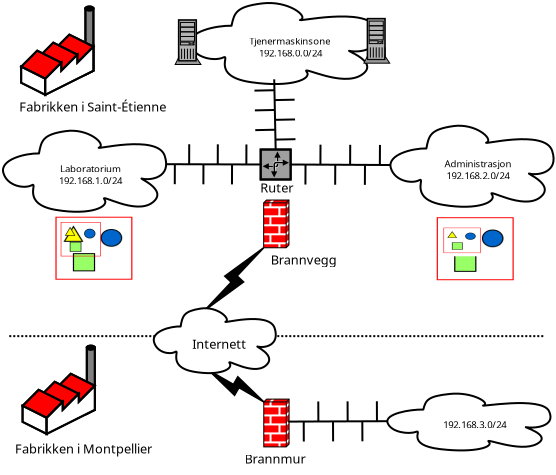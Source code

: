 <?xml version="1.0" encoding="UTF-8"?>
<dia:diagram xmlns:dia="http://www.lysator.liu.se/~alla/dia/">
  <dia:layer name="Arrière-plan" visible="true" active="true">
    <dia:object type="Standard - Line" version="0" id="O0">
      <dia:attribute name="obj_pos">
        <dia:point val="-7.358,8.844"/>
      </dia:attribute>
      <dia:attribute name="obj_bb">
        <dia:rectangle val="-7.408,8.794;19.444,8.894"/>
      </dia:attribute>
      <dia:attribute name="conn_endpoints">
        <dia:point val="-7.358,8.844"/>
        <dia:point val="19.394,8.844"/>
      </dia:attribute>
      <dia:attribute name="numcp">
        <dia:int val="1"/>
      </dia:attribute>
      <dia:attribute name="line_style">
        <dia:enum val="4"/>
      </dia:attribute>
    </dia:object>
    <dia:object type="Factory" version="1" id="O1">
      <dia:attribute name="obj_pos">
        <dia:point val="-6.764,-7.638"/>
      </dia:attribute>
      <dia:attribute name="obj_bb">
        <dia:rectangle val="-6.849,-7.688;-3.065,-3.139"/>
      </dia:attribute>
      <dia:attribute name="meta">
        <dia:composite type="dict"/>
      </dia:attribute>
      <dia:attribute name="elem_corner">
        <dia:point val="-6.764,-7.638"/>
      </dia:attribute>
      <dia:attribute name="elem_width">
        <dia:real val="3.614"/>
      </dia:attribute>
      <dia:attribute name="elem_height">
        <dia:real val="4.417"/>
      </dia:attribute>
      <dia:attribute name="line_width">
        <dia:real val="0.1"/>
      </dia:attribute>
      <dia:attribute name="line_colour">
        <dia:color val="#000000"/>
      </dia:attribute>
      <dia:attribute name="fill_colour">
        <dia:color val="#ffffff"/>
      </dia:attribute>
      <dia:attribute name="show_background">
        <dia:boolean val="true"/>
      </dia:attribute>
      <dia:attribute name="line_style">
        <dia:enum val="0"/>
        <dia:real val="1"/>
      </dia:attribute>
      <dia:attribute name="flip_horizontal">
        <dia:boolean val="false"/>
      </dia:attribute>
      <dia:attribute name="flip_vertical">
        <dia:boolean val="false"/>
      </dia:attribute>
      <dia:attribute name="subscale">
        <dia:real val="1"/>
      </dia:attribute>
    </dia:object>
    <dia:object type="Network - WAN Link" version="1" id="O2">
      <dia:attribute name="obj_pos">
        <dia:point val="5.361,4.426"/>
      </dia:attribute>
      <dia:attribute name="obj_bb">
        <dia:rectangle val="2.411,4.426;5.361,7.556"/>
      </dia:attribute>
      <dia:attribute name="conn_endpoints">
        <dia:point val="5.361,4.426"/>
        <dia:point val="2.411,7.556"/>
      </dia:attribute>
      <dia:attribute name="width">
        <dia:real val="1"/>
      </dia:attribute>
      <dia:attribute name="line_color">
        <dia:color val="#000000"/>
      </dia:attribute>
      <dia:attribute name="fill_color">
        <dia:color val="#000000"/>
      </dia:attribute>
      <dia:connections>
        <dia:connection handle="0" to="O4" connection="8"/>
        <dia:connection handle="1" to="O23" connection="3"/>
      </dia:connections>
    </dia:object>
    <dia:object type="Network - Cloud" version="1" id="O3">
      <dia:attribute name="obj_pos">
        <dia:point val="1.694,-7.812"/>
      </dia:attribute>
      <dia:attribute name="obj_bb">
        <dia:rectangle val="1.694,-7.812;11.045,-3.76"/>
      </dia:attribute>
      <dia:attribute name="meta">
        <dia:composite type="dict"/>
      </dia:attribute>
      <dia:attribute name="elem_corner">
        <dia:point val="1.694,-7.812"/>
      </dia:attribute>
      <dia:attribute name="elem_width">
        <dia:real val="9.351"/>
      </dia:attribute>
      <dia:attribute name="elem_height">
        <dia:real val="4.053"/>
      </dia:attribute>
      <dia:attribute name="line_width">
        <dia:real val="0.1"/>
      </dia:attribute>
      <dia:attribute name="line_colour">
        <dia:color val="#000000"/>
      </dia:attribute>
      <dia:attribute name="fill_colour">
        <dia:color val="#ffffff"/>
      </dia:attribute>
      <dia:attribute name="show_background">
        <dia:boolean val="true"/>
      </dia:attribute>
      <dia:attribute name="line_style">
        <dia:enum val="0"/>
        <dia:real val="1"/>
      </dia:attribute>
      <dia:attribute name="padding">
        <dia:real val="0.354"/>
      </dia:attribute>
      <dia:attribute name="text">
        <dia:composite type="text">
          <dia:attribute name="string">
            <dia:string>#Tjenermaskinsone
192.168.0.0/24#</dia:string>
          </dia:attribute>
          <dia:attribute name="font">
            <dia:font family="sans" style="0" name="Helvetica"/>
          </dia:attribute>
          <dia:attribute name="height">
            <dia:real val="0.6"/>
          </dia:attribute>
          <dia:attribute name="pos">
            <dia:point val="6.62,-5.865"/>
          </dia:attribute>
          <dia:attribute name="color">
            <dia:color val="#000000"/>
          </dia:attribute>
          <dia:attribute name="alignment">
            <dia:enum val="1"/>
          </dia:attribute>
        </dia:composite>
      </dia:attribute>
      <dia:attribute name="flip_horizontal">
        <dia:boolean val="false"/>
      </dia:attribute>
      <dia:attribute name="flip_vertical">
        <dia:boolean val="false"/>
      </dia:attribute>
      <dia:attribute name="subscale">
        <dia:real val="1"/>
      </dia:attribute>
    </dia:object>
    <dia:object type="Network - Firewall" version="1" id="O4">
      <dia:attribute name="obj_pos">
        <dia:point val="5.361,2.038"/>
      </dia:attribute>
      <dia:attribute name="obj_bb">
        <dia:rectangle val="5.24,1.917;8.478,5.642"/>
      </dia:attribute>
      <dia:attribute name="meta">
        <dia:composite type="dict"/>
      </dia:attribute>
      <dia:attribute name="elem_corner">
        <dia:point val="5.361,2.038"/>
      </dia:attribute>
      <dia:attribute name="elem_width">
        <dia:real val="1.265"/>
      </dia:attribute>
      <dia:attribute name="elem_height">
        <dia:real val="2.389"/>
      </dia:attribute>
      <dia:attribute name="line_width">
        <dia:real val="0.1"/>
      </dia:attribute>
      <dia:attribute name="line_colour">
        <dia:color val="#000000"/>
      </dia:attribute>
      <dia:attribute name="fill_colour">
        <dia:color val="#ffffff"/>
      </dia:attribute>
      <dia:attribute name="show_background">
        <dia:boolean val="true"/>
      </dia:attribute>
      <dia:attribute name="line_style">
        <dia:enum val="0"/>
        <dia:real val="1"/>
      </dia:attribute>
      <dia:attribute name="padding">
        <dia:real val="0.354"/>
      </dia:attribute>
      <dia:attribute name="text">
        <dia:composite type="text">
          <dia:attribute name="string">
            <dia:string>#Brannvegg#</dia:string>
          </dia:attribute>
          <dia:attribute name="font">
            <dia:font family="sans" style="0" name="Helvetica"/>
          </dia:attribute>
          <dia:attribute name="height">
            <dia:real val="0.8"/>
          </dia:attribute>
          <dia:attribute name="pos">
            <dia:point val="5.714,5.139"/>
          </dia:attribute>
          <dia:attribute name="color">
            <dia:color val="#000000"/>
          </dia:attribute>
          <dia:attribute name="alignment">
            <dia:enum val="0"/>
          </dia:attribute>
        </dia:composite>
      </dia:attribute>
      <dia:attribute name="flip_horizontal">
        <dia:boolean val="false"/>
      </dia:attribute>
      <dia:attribute name="flip_vertical">
        <dia:boolean val="false"/>
      </dia:attribute>
      <dia:attribute name="subscale">
        <dia:real val="1"/>
      </dia:attribute>
    </dia:object>
    <dia:object type="Network - Bus" version="0" id="O5">
      <dia:attribute name="obj_pos">
        <dia:point val="5.961,-0.487"/>
      </dia:attribute>
      <dia:attribute name="obj_bb">
        <dia:rectangle val="4.901,-3.997;6.951,-0.436"/>
      </dia:attribute>
      <dia:attribute name="conn_endpoints">
        <dia:point val="5.961,-0.487"/>
        <dia:point val="5.89,-3.946"/>
      </dia:attribute>
      <dia:attribute name="line_color">
        <dia:color val="#000000"/>
      </dia:attribute>
      <dia:attribute name="bus_handles">
        <dia:point val="6.951,-1.002"/>
        <dia:point val="4.941,-1.455"/>
        <dia:point val="6.93,-1.99"/>
        <dia:point val="4.921,-2.443"/>
        <dia:point val="6.91,-2.978"/>
        <dia:point val="4.901,-3.431"/>
      </dia:attribute>
      <dia:connections>
        <dia:connection handle="0" to="O6" connection="1"/>
        <dia:connection handle="1" to="O3" connection="1"/>
      </dia:connections>
    </dia:object>
    <dia:object type="Network - Router Symbol" version="1" id="O6">
      <dia:attribute name="obj_pos">
        <dia:point val="5.211,-0.487"/>
      </dia:attribute>
      <dia:attribute name="obj_bb">
        <dia:rectangle val="5.161,-0.537;6.761,1.062"/>
      </dia:attribute>
      <dia:attribute name="meta">
        <dia:composite type="dict"/>
      </dia:attribute>
      <dia:attribute name="elem_corner">
        <dia:point val="5.211,-0.487"/>
      </dia:attribute>
      <dia:attribute name="elem_width">
        <dia:real val="1.5"/>
      </dia:attribute>
      <dia:attribute name="elem_height">
        <dia:real val="1.5"/>
      </dia:attribute>
      <dia:attribute name="line_width">
        <dia:real val="0.1"/>
      </dia:attribute>
      <dia:attribute name="line_colour">
        <dia:color val="#000000"/>
      </dia:attribute>
      <dia:attribute name="fill_colour">
        <dia:color val="#ffffff"/>
      </dia:attribute>
      <dia:attribute name="show_background">
        <dia:boolean val="true"/>
      </dia:attribute>
      <dia:attribute name="line_style">
        <dia:enum val="0"/>
        <dia:real val="1"/>
      </dia:attribute>
      <dia:attribute name="flip_horizontal">
        <dia:boolean val="false"/>
      </dia:attribute>
      <dia:attribute name="flip_vertical">
        <dia:boolean val="false"/>
      </dia:attribute>
      <dia:attribute name="subscale">
        <dia:real val="1"/>
      </dia:attribute>
    </dia:object>
    <dia:object type="Network - General Computer (Tower)" version="1" id="O7">
      <dia:attribute name="obj_pos">
        <dia:point val="0.936,-6.963"/>
      </dia:attribute>
      <dia:attribute name="obj_bb">
        <dia:rectangle val="0.928,-7.003;2.235,-3.573"/>
      </dia:attribute>
      <dia:attribute name="meta">
        <dia:composite type="dict"/>
      </dia:attribute>
      <dia:attribute name="elem_corner">
        <dia:point val="0.936,-6.963"/>
      </dia:attribute>
      <dia:attribute name="elem_width">
        <dia:real val="1.289"/>
      </dia:attribute>
      <dia:attribute name="elem_height">
        <dia:real val="2.227"/>
      </dia:attribute>
      <dia:attribute name="line_width">
        <dia:real val="0.1"/>
      </dia:attribute>
      <dia:attribute name="line_colour">
        <dia:color val="#000000"/>
      </dia:attribute>
      <dia:attribute name="fill_colour">
        <dia:color val="#ffffff"/>
      </dia:attribute>
      <dia:attribute name="show_background">
        <dia:boolean val="true"/>
      </dia:attribute>
      <dia:attribute name="line_style">
        <dia:enum val="0"/>
        <dia:real val="1"/>
      </dia:attribute>
      <dia:attribute name="padding">
        <dia:real val="0.354"/>
      </dia:attribute>
      <dia:attribute name="text">
        <dia:composite type="text">
          <dia:attribute name="string">
            <dia:string>##</dia:string>
          </dia:attribute>
          <dia:attribute name="font">
            <dia:font family="sans" style="0" name="Helvetica"/>
          </dia:attribute>
          <dia:attribute name="height">
            <dia:real val="0.8"/>
          </dia:attribute>
          <dia:attribute name="pos">
            <dia:point val="1.581,-4.077"/>
          </dia:attribute>
          <dia:attribute name="color">
            <dia:color val="#000000"/>
          </dia:attribute>
          <dia:attribute name="alignment">
            <dia:enum val="1"/>
          </dia:attribute>
        </dia:composite>
      </dia:attribute>
      <dia:attribute name="flip_horizontal">
        <dia:boolean val="false"/>
      </dia:attribute>
      <dia:attribute name="flip_vertical">
        <dia:boolean val="false"/>
      </dia:attribute>
      <dia:attribute name="subscale">
        <dia:real val="1"/>
      </dia:attribute>
    </dia:object>
    <dia:object type="Network - General Computer (Tower)" version="1" id="O8">
      <dia:attribute name="obj_pos">
        <dia:point val="10.374,-7.03"/>
      </dia:attribute>
      <dia:attribute name="obj_bb">
        <dia:rectangle val="10.366,-7.07;11.673,-3.641"/>
      </dia:attribute>
      <dia:attribute name="meta">
        <dia:composite type="dict"/>
      </dia:attribute>
      <dia:attribute name="elem_corner">
        <dia:point val="10.374,-7.03"/>
      </dia:attribute>
      <dia:attribute name="elem_width">
        <dia:real val="1.289"/>
      </dia:attribute>
      <dia:attribute name="elem_height">
        <dia:real val="2.227"/>
      </dia:attribute>
      <dia:attribute name="line_width">
        <dia:real val="0.1"/>
      </dia:attribute>
      <dia:attribute name="line_colour">
        <dia:color val="#000000"/>
      </dia:attribute>
      <dia:attribute name="fill_colour">
        <dia:color val="#ffffff"/>
      </dia:attribute>
      <dia:attribute name="show_background">
        <dia:boolean val="true"/>
      </dia:attribute>
      <dia:attribute name="line_style">
        <dia:enum val="0"/>
        <dia:real val="1"/>
      </dia:attribute>
      <dia:attribute name="padding">
        <dia:real val="0.354"/>
      </dia:attribute>
      <dia:attribute name="text">
        <dia:composite type="text">
          <dia:attribute name="string">
            <dia:string>##</dia:string>
          </dia:attribute>
          <dia:attribute name="font">
            <dia:font family="sans" style="0" name="Helvetica"/>
          </dia:attribute>
          <dia:attribute name="height">
            <dia:real val="0.8"/>
          </dia:attribute>
          <dia:attribute name="pos">
            <dia:point val="11.019,-4.144"/>
          </dia:attribute>
          <dia:attribute name="color">
            <dia:color val="#000000"/>
          </dia:attribute>
          <dia:attribute name="alignment">
            <dia:enum val="1"/>
          </dia:attribute>
        </dia:composite>
      </dia:attribute>
      <dia:attribute name="flip_horizontal">
        <dia:boolean val="false"/>
      </dia:attribute>
      <dia:attribute name="flip_vertical">
        <dia:boolean val="false"/>
      </dia:attribute>
      <dia:attribute name="subscale">
        <dia:real val="1"/>
      </dia:attribute>
    </dia:object>
    <dia:object type="Standard - Text" version="1" id="O9">
      <dia:attribute name="obj_pos">
        <dia:point val="6.011,1.663"/>
      </dia:attribute>
      <dia:attribute name="obj_bb">
        <dia:rectangle val="4.95,1.067;7.072,1.812"/>
      </dia:attribute>
      <dia:attribute name="text">
        <dia:composite type="text">
          <dia:attribute name="string">
            <dia:string>#Ruter#</dia:string>
          </dia:attribute>
          <dia:attribute name="font">
            <dia:font family="sans" style="0" name="Helvetica"/>
          </dia:attribute>
          <dia:attribute name="height">
            <dia:real val="0.8"/>
          </dia:attribute>
          <dia:attribute name="pos">
            <dia:point val="6.011,1.663"/>
          </dia:attribute>
          <dia:attribute name="color">
            <dia:color val="#000000"/>
          </dia:attribute>
          <dia:attribute name="alignment">
            <dia:enum val="1"/>
          </dia:attribute>
        </dia:composite>
      </dia:attribute>
      <dia:attribute name="valign">
        <dia:enum val="3"/>
      </dia:attribute>
    </dia:object>
    <dia:object type="Network - Bus" version="0" id="O10">
      <dia:attribute name="obj_pos">
        <dia:point val="6.711,0.263"/>
      </dia:attribute>
      <dia:attribute name="obj_bb">
        <dia:rectangle val="6.661,-0.73;11.964,1.282"/>
      </dia:attribute>
      <dia:attribute name="conn_endpoints">
        <dia:point val="6.711,0.263"/>
        <dia:point val="11.914,0.29"/>
      </dia:attribute>
      <dia:attribute name="line_color">
        <dia:color val="#000000"/>
      </dia:attribute>
      <dia:attribute name="bus_handles">
        <dia:point val="7.449,1.266"/>
        <dia:point val="8.203,-0.73"/>
        <dia:point val="8.936,1.274"/>
        <dia:point val="9.689,-0.722"/>
        <dia:point val="10.422,1.282"/>
        <dia:point val="11.176,-0.714"/>
      </dia:attribute>
      <dia:connections>
        <dia:connection handle="0" to="O6" connection="3"/>
        <dia:connection handle="1" to="O12" connection="0"/>
      </dia:connections>
    </dia:object>
    <dia:object type="Network - Bus" version="0" id="O11">
      <dia:attribute name="obj_pos">
        <dia:point val="0.206,0.246"/>
      </dia:attribute>
      <dia:attribute name="obj_bb">
        <dia:rectangle val="0.156,-0.75;5.261,1.258"/>
      </dia:attribute>
      <dia:attribute name="conn_endpoints">
        <dia:point val="0.206,0.246"/>
        <dia:point val="5.211,0.263"/>
      </dia:attribute>
      <dia:attribute name="line_color">
        <dia:color val="#000000"/>
      </dia:attribute>
      <dia:attribute name="bus_handles">
        <dia:point val="0.917,1.248"/>
        <dia:point val="1.639,-0.75"/>
        <dia:point val="2.347,1.253"/>
        <dia:point val="3.069,-0.745"/>
        <dia:point val="3.777,1.258"/>
        <dia:point val="4.499,-0.74"/>
      </dia:attribute>
      <dia:connections>
        <dia:connection handle="0" to="O13" connection="2"/>
        <dia:connection handle="1" to="O6" connection="0"/>
      </dia:connections>
    </dia:object>
    <dia:object type="Network - Cloud" version="1" id="O12">
      <dia:attribute name="obj_pos">
        <dia:point val="11.7,-1.676"/>
      </dia:attribute>
      <dia:attribute name="obj_bb">
        <dia:rectangle val="11.7,-1.676;19.858,2.376"/>
      </dia:attribute>
      <dia:attribute name="meta">
        <dia:composite type="dict"/>
      </dia:attribute>
      <dia:attribute name="elem_corner">
        <dia:point val="11.7,-1.676"/>
      </dia:attribute>
      <dia:attribute name="elem_width">
        <dia:real val="8.158"/>
      </dia:attribute>
      <dia:attribute name="elem_height">
        <dia:real val="4.053"/>
      </dia:attribute>
      <dia:attribute name="line_width">
        <dia:real val="0.1"/>
      </dia:attribute>
      <dia:attribute name="line_colour">
        <dia:color val="#000000"/>
      </dia:attribute>
      <dia:attribute name="fill_colour">
        <dia:color val="#ffffff"/>
      </dia:attribute>
      <dia:attribute name="show_background">
        <dia:boolean val="true"/>
      </dia:attribute>
      <dia:attribute name="line_style">
        <dia:enum val="0"/>
        <dia:real val="1"/>
      </dia:attribute>
      <dia:attribute name="padding">
        <dia:real val="0.354"/>
      </dia:attribute>
      <dia:attribute name="text">
        <dia:composite type="text">
          <dia:attribute name="string">
            <dia:string>#Administrasjon
192.168.2.0/24#</dia:string>
          </dia:attribute>
          <dia:attribute name="font">
            <dia:font family="sans" style="0" name="Helvetica"/>
          </dia:attribute>
          <dia:attribute name="height">
            <dia:real val="0.6"/>
          </dia:attribute>
          <dia:attribute name="pos">
            <dia:point val="15.998,0.271"/>
          </dia:attribute>
          <dia:attribute name="color">
            <dia:color val="#000000"/>
          </dia:attribute>
          <dia:attribute name="alignment">
            <dia:enum val="1"/>
          </dia:attribute>
        </dia:composite>
      </dia:attribute>
      <dia:attribute name="flip_horizontal">
        <dia:boolean val="false"/>
      </dia:attribute>
      <dia:attribute name="flip_vertical">
        <dia:boolean val="false"/>
      </dia:attribute>
      <dia:attribute name="subscale">
        <dia:real val="1"/>
      </dia:attribute>
    </dia:object>
    <dia:object type="Network - Cloud" version="1" id="O13">
      <dia:attribute name="obj_pos">
        <dia:point val="-7.672,-1.426"/>
      </dia:attribute>
      <dia:attribute name="obj_bb">
        <dia:rectangle val="-7.672,-1.426;0.486,2.626"/>
      </dia:attribute>
      <dia:attribute name="meta">
        <dia:composite type="dict"/>
      </dia:attribute>
      <dia:attribute name="elem_corner">
        <dia:point val="-7.672,-1.426"/>
      </dia:attribute>
      <dia:attribute name="elem_width">
        <dia:real val="8.158"/>
      </dia:attribute>
      <dia:attribute name="elem_height">
        <dia:real val="4.053"/>
      </dia:attribute>
      <dia:attribute name="line_width">
        <dia:real val="0.1"/>
      </dia:attribute>
      <dia:attribute name="line_colour">
        <dia:color val="#000000"/>
      </dia:attribute>
      <dia:attribute name="fill_colour">
        <dia:color val="#ffffff"/>
      </dia:attribute>
      <dia:attribute name="show_background">
        <dia:boolean val="true"/>
      </dia:attribute>
      <dia:attribute name="line_style">
        <dia:enum val="0"/>
        <dia:real val="1"/>
      </dia:attribute>
      <dia:attribute name="padding">
        <dia:real val="0.354"/>
      </dia:attribute>
      <dia:attribute name="text">
        <dia:composite type="text">
          <dia:attribute name="string">
            <dia:string>#Laboratorium
192.168.1.0/24#</dia:string>
          </dia:attribute>
          <dia:attribute name="font">
            <dia:font family="sans" style="0" name="Helvetica"/>
          </dia:attribute>
          <dia:attribute name="height">
            <dia:real val="0.6"/>
          </dia:attribute>
          <dia:attribute name="pos">
            <dia:point val="-3.374,0.521"/>
          </dia:attribute>
          <dia:attribute name="color">
            <dia:color val="#000000"/>
          </dia:attribute>
          <dia:attribute name="alignment">
            <dia:enum val="1"/>
          </dia:attribute>
        </dia:composite>
      </dia:attribute>
      <dia:attribute name="flip_horizontal">
        <dia:boolean val="false"/>
      </dia:attribute>
      <dia:attribute name="flip_vertical">
        <dia:boolean val="false"/>
      </dia:attribute>
      <dia:attribute name="subscale">
        <dia:real val="1"/>
      </dia:attribute>
    </dia:object>
    <dia:group>
      <dia:object type="Standard - Image" version="0" id="O14">
        <dia:attribute name="obj_pos">
          <dia:point val="14.014,2.899"/>
        </dia:attribute>
        <dia:attribute name="obj_bb">
          <dia:rectangle val="13.964,2.849;17.914,6.099"/>
        </dia:attribute>
        <dia:attribute name="elem_corner">
          <dia:point val="14.014,2.899"/>
        </dia:attribute>
        <dia:attribute name="elem_width">
          <dia:real val="3.85"/>
        </dia:attribute>
        <dia:attribute name="elem_height">
          <dia:real val="3.15"/>
        </dia:attribute>
        <dia:attribute name="draw_border">
          <dia:boolean val="false"/>
        </dia:attribute>
        <dia:attribute name="keep_aspect">
          <dia:boolean val="true"/>
        </dia:attribute>
        <dia:attribute name="file">
          <dia:string>#./bsdcpu.xpm#</dia:string>
        </dia:attribute>
      </dia:object>
      <dia:object type="Standard - Box" version="0" id="O15">
        <dia:attribute name="obj_pos">
          <dia:point val="14.339,3.202"/>
        </dia:attribute>
        <dia:attribute name="obj_bb">
          <dia:rectangle val="14.289,3.152;16.258,4.852"/>
        </dia:attribute>
        <dia:attribute name="elem_corner">
          <dia:point val="14.339,3.202"/>
        </dia:attribute>
        <dia:attribute name="elem_width">
          <dia:real val="1.869"/>
        </dia:attribute>
        <dia:attribute name="elem_height">
          <dia:real val="1.6"/>
        </dia:attribute>
        <dia:attribute name="border_color">
          <dia:color val="#ffffff"/>
        </dia:attribute>
        <dia:attribute name="show_background">
          <dia:boolean val="true"/>
        </dia:attribute>
      </dia:object>
      <dia:object type="Standard - Image" version="0" id="O16">
        <dia:attribute name="obj_pos">
          <dia:point val="14.353,3.424"/>
        </dia:attribute>
        <dia:attribute name="obj_bb">
          <dia:rectangle val="14.303,3.374;16.258,4.741"/>
        </dia:attribute>
        <dia:attribute name="elem_corner">
          <dia:point val="14.353,3.424"/>
        </dia:attribute>
        <dia:attribute name="elem_width">
          <dia:real val="1.855"/>
        </dia:attribute>
        <dia:attribute name="elem_height">
          <dia:real val="1.267"/>
        </dia:attribute>
        <dia:attribute name="draw_border">
          <dia:boolean val="false"/>
        </dia:attribute>
        <dia:attribute name="keep_aspect">
          <dia:boolean val="true"/>
        </dia:attribute>
        <dia:attribute name="file">
          <dia:string>#././microsoft-windows-logo-2.gif#</dia:string>
        </dia:attribute>
      </dia:object>
    </dia:group>
    <dia:group>
      <dia:object type="Standard - Image" version="0" id="O17">
        <dia:attribute name="obj_pos">
          <dia:point val="-5.051,2.874"/>
        </dia:attribute>
        <dia:attribute name="obj_bb">
          <dia:rectangle val="-5.101,2.824;-1.151,6.074"/>
        </dia:attribute>
        <dia:attribute name="elem_corner">
          <dia:point val="-5.051,2.874"/>
        </dia:attribute>
        <dia:attribute name="elem_width">
          <dia:real val="3.85"/>
        </dia:attribute>
        <dia:attribute name="elem_height">
          <dia:real val="3.15"/>
        </dia:attribute>
        <dia:attribute name="draw_border">
          <dia:boolean val="false"/>
        </dia:attribute>
        <dia:attribute name="keep_aspect">
          <dia:boolean val="true"/>
        </dia:attribute>
        <dia:attribute name="file">
          <dia:string>#./bsdcpu.xpm#</dia:string>
        </dia:attribute>
      </dia:object>
      <dia:object type="Standard - Image" version="0" id="O18">
        <dia:attribute name="obj_pos">
          <dia:point val="-4.786,3.141"/>
        </dia:attribute>
        <dia:attribute name="obj_bb">
          <dia:rectangle val="-4.836,3.091;-2.736,4.906"/>
        </dia:attribute>
        <dia:attribute name="elem_corner">
          <dia:point val="-4.786,3.141"/>
        </dia:attribute>
        <dia:attribute name="elem_width">
          <dia:real val="2"/>
        </dia:attribute>
        <dia:attribute name="elem_height">
          <dia:real val="1.714"/>
        </dia:attribute>
        <dia:attribute name="draw_border">
          <dia:boolean val="false"/>
        </dia:attribute>
        <dia:attribute name="keep_aspect">
          <dia:boolean val="true"/>
        </dia:attribute>
        <dia:attribute name="file">
          <dia:string>#./apple.xpm#</dia:string>
        </dia:attribute>
      </dia:object>
    </dia:group>
    <dia:object type="Standard - Text" version="1" id="O19">
      <dia:attribute name="obj_pos">
        <dia:point val="-6.858,-2.387"/>
      </dia:attribute>
      <dia:attribute name="obj_bb">
        <dia:rectangle val="-6.858,-2.982;-0.311,-2.237"/>
      </dia:attribute>
      <dia:attribute name="text">
        <dia:composite type="text">
          <dia:attribute name="string">
            <dia:string>#Fabrikken i Saint-Étienne#</dia:string>
          </dia:attribute>
          <dia:attribute name="font">
            <dia:font family="sans" style="0" name="Helvetica"/>
          </dia:attribute>
          <dia:attribute name="height">
            <dia:real val="0.8"/>
          </dia:attribute>
          <dia:attribute name="pos">
            <dia:point val="-6.858,-2.387"/>
          </dia:attribute>
          <dia:attribute name="color">
            <dia:color val="#000000"/>
          </dia:attribute>
          <dia:attribute name="alignment">
            <dia:enum val="0"/>
          </dia:attribute>
        </dia:composite>
      </dia:attribute>
      <dia:attribute name="valign">
        <dia:enum val="3"/>
      </dia:attribute>
    </dia:object>
    <dia:object type="Factory" version="1" id="O20">
      <dia:attribute name="obj_pos">
        <dia:point val="-6.694,9.318"/>
      </dia:attribute>
      <dia:attribute name="obj_bb">
        <dia:rectangle val="-6.778,9.268;-2.995,13.816"/>
      </dia:attribute>
      <dia:attribute name="meta">
        <dia:composite type="dict"/>
      </dia:attribute>
      <dia:attribute name="elem_corner">
        <dia:point val="-6.694,9.318"/>
      </dia:attribute>
      <dia:attribute name="elem_width">
        <dia:real val="3.614"/>
      </dia:attribute>
      <dia:attribute name="elem_height">
        <dia:real val="4.417"/>
      </dia:attribute>
      <dia:attribute name="line_width">
        <dia:real val="0.1"/>
      </dia:attribute>
      <dia:attribute name="line_colour">
        <dia:color val="#000000"/>
      </dia:attribute>
      <dia:attribute name="fill_colour">
        <dia:color val="#ffffff"/>
      </dia:attribute>
      <dia:attribute name="show_background">
        <dia:boolean val="true"/>
      </dia:attribute>
      <dia:attribute name="line_style">
        <dia:enum val="0"/>
        <dia:real val="1"/>
      </dia:attribute>
      <dia:attribute name="flip_horizontal">
        <dia:boolean val="false"/>
      </dia:attribute>
      <dia:attribute name="flip_vertical">
        <dia:boolean val="false"/>
      </dia:attribute>
      <dia:attribute name="subscale">
        <dia:real val="1"/>
      </dia:attribute>
    </dia:object>
    <dia:object type="Standard - Text" version="1" id="O21">
      <dia:attribute name="obj_pos">
        <dia:point val="-7.078,14.717"/>
      </dia:attribute>
      <dia:attribute name="obj_bb">
        <dia:rectangle val="-7.078,14.123;-1.233,14.867"/>
      </dia:attribute>
      <dia:attribute name="text">
        <dia:composite type="text">
          <dia:attribute name="string">
            <dia:string>#Fabrikken i Montpellier#</dia:string>
          </dia:attribute>
          <dia:attribute name="font">
            <dia:font family="sans" style="0" name="Helvetica"/>
          </dia:attribute>
          <dia:attribute name="height">
            <dia:real val="0.8"/>
          </dia:attribute>
          <dia:attribute name="pos">
            <dia:point val="-7.078,14.717"/>
          </dia:attribute>
          <dia:attribute name="color">
            <dia:color val="#000000"/>
          </dia:attribute>
          <dia:attribute name="alignment">
            <dia:enum val="0"/>
          </dia:attribute>
        </dia:composite>
      </dia:attribute>
      <dia:attribute name="valign">
        <dia:enum val="3"/>
      </dia:attribute>
    </dia:object>
    <dia:object type="Network - WAN Link" version="1" id="O22">
      <dia:attribute name="obj_pos">
        <dia:point val="5.367,12.134"/>
      </dia:attribute>
      <dia:attribute name="obj_bb">
        <dia:rectangle val="2.608,10.546;5.367,12.134"/>
      </dia:attribute>
      <dia:attribute name="conn_endpoints">
        <dia:point val="5.367,12.134"/>
        <dia:point val="2.608,10.546"/>
      </dia:attribute>
      <dia:attribute name="width">
        <dia:real val="1"/>
      </dia:attribute>
      <dia:attribute name="line_color">
        <dia:color val="#000000"/>
      </dia:attribute>
      <dia:attribute name="fill_color">
        <dia:color val="#000000"/>
      </dia:attribute>
      <dia:connections>
        <dia:connection handle="0" to="O24" connection="3"/>
        <dia:connection handle="1" to="O23" connection="1"/>
      </dia:connections>
    </dia:object>
    <dia:object type="Network - Cloud" version="1" id="O23">
      <dia:attribute name="obj_pos">
        <dia:point val="-0.135,7.45"/>
      </dia:attribute>
      <dia:attribute name="obj_bb">
        <dia:rectangle val="-0.135,7.45;5.968,10.695"/>
      </dia:attribute>
      <dia:attribute name="meta">
        <dia:composite type="dict"/>
      </dia:attribute>
      <dia:attribute name="elem_corner">
        <dia:point val="-0.135,7.45"/>
      </dia:attribute>
      <dia:attribute name="elem_width">
        <dia:real val="6.103"/>
      </dia:attribute>
      <dia:attribute name="elem_height">
        <dia:real val="3.245"/>
      </dia:attribute>
      <dia:attribute name="line_width">
        <dia:real val="0.1"/>
      </dia:attribute>
      <dia:attribute name="line_colour">
        <dia:color val="#000000"/>
      </dia:attribute>
      <dia:attribute name="fill_colour">
        <dia:color val="#ffffff"/>
      </dia:attribute>
      <dia:attribute name="show_background">
        <dia:boolean val="true"/>
      </dia:attribute>
      <dia:attribute name="line_style">
        <dia:enum val="0"/>
        <dia:real val="1"/>
      </dia:attribute>
      <dia:attribute name="padding">
        <dia:real val="0.354"/>
      </dia:attribute>
      <dia:attribute name="text">
        <dia:composite type="text">
          <dia:attribute name="string">
            <dia:string>#Internett#</dia:string>
          </dia:attribute>
          <dia:attribute name="font">
            <dia:font family="sans" style="0" name="Helvetica"/>
          </dia:attribute>
          <dia:attribute name="height">
            <dia:real val="0.8"/>
          </dia:attribute>
          <dia:attribute name="pos">
            <dia:point val="3.08,9.33"/>
          </dia:attribute>
          <dia:attribute name="color">
            <dia:color val="#000000"/>
          </dia:attribute>
          <dia:attribute name="alignment">
            <dia:enum val="1"/>
          </dia:attribute>
        </dia:composite>
      </dia:attribute>
      <dia:attribute name="flip_horizontal">
        <dia:boolean val="false"/>
      </dia:attribute>
      <dia:attribute name="flip_vertical">
        <dia:boolean val="false"/>
      </dia:attribute>
      <dia:attribute name="subscale">
        <dia:real val="1"/>
      </dia:attribute>
    </dia:object>
    <dia:object type="Network - Firewall" version="1" id="O24">
      <dia:attribute name="obj_pos">
        <dia:point val="5.367,11.994"/>
      </dia:attribute>
      <dia:attribute name="obj_bb">
        <dia:rectangle val="4.37,11.873;7.487,15.599"/>
      </dia:attribute>
      <dia:attribute name="meta">
        <dia:composite type="dict"/>
      </dia:attribute>
      <dia:attribute name="elem_corner">
        <dia:point val="5.367,11.994"/>
      </dia:attribute>
      <dia:attribute name="elem_width">
        <dia:real val="1.265"/>
      </dia:attribute>
      <dia:attribute name="elem_height">
        <dia:real val="2.389"/>
      </dia:attribute>
      <dia:attribute name="line_width">
        <dia:real val="0.1"/>
      </dia:attribute>
      <dia:attribute name="line_colour">
        <dia:color val="#000000"/>
      </dia:attribute>
      <dia:attribute name="fill_colour">
        <dia:color val="#ffffff"/>
      </dia:attribute>
      <dia:attribute name="show_background">
        <dia:boolean val="true"/>
      </dia:attribute>
      <dia:attribute name="line_style">
        <dia:enum val="0"/>
        <dia:real val="1"/>
      </dia:attribute>
      <dia:attribute name="padding">
        <dia:real val="0.354"/>
      </dia:attribute>
      <dia:attribute name="text">
        <dia:composite type="text">
          <dia:attribute name="string">
            <dia:string>#Brannmur#</dia:string>
          </dia:attribute>
          <dia:attribute name="font">
            <dia:font family="sans" style="0" name="Helvetica"/>
          </dia:attribute>
          <dia:attribute name="height">
            <dia:real val="0.8"/>
          </dia:attribute>
          <dia:attribute name="pos">
            <dia:point val="5.929,15.095"/>
          </dia:attribute>
          <dia:attribute name="color">
            <dia:color val="#000000"/>
          </dia:attribute>
          <dia:attribute name="alignment">
            <dia:enum val="1"/>
          </dia:attribute>
        </dia:composite>
      </dia:attribute>
      <dia:attribute name="flip_horizontal">
        <dia:boolean val="false"/>
      </dia:attribute>
      <dia:attribute name="flip_vertical">
        <dia:boolean val="false"/>
      </dia:attribute>
      <dia:attribute name="subscale">
        <dia:real val="1"/>
      </dia:attribute>
    </dia:object>
    <dia:object type="Network - Bus" version="0" id="O25">
      <dia:attribute name="obj_pos">
        <dia:point val="6.632,13.118"/>
      </dia:attribute>
      <dia:attribute name="obj_bb">
        <dia:rectangle val="6.581,12.1;11.809,14.115"/>
      </dia:attribute>
      <dia:attribute name="conn_endpoints">
        <dia:point val="6.632,13.118"/>
        <dia:point val="11.758,13.097"/>
      </dia:attribute>
      <dia:attribute name="line_color">
        <dia:color val="#000000"/>
      </dia:attribute>
      <dia:attribute name="bus_handles">
        <dia:point val="7.368,14.115"/>
        <dia:point val="8.092,12.112"/>
        <dia:point val="8.833,14.109"/>
        <dia:point val="9.557,12.106"/>
        <dia:point val="10.298,14.103"/>
        <dia:point val="11.022,12.1"/>
      </dia:attribute>
      <dia:connections>
        <dia:connection handle="0" to="O24" connection="14"/>
        <dia:connection handle="1" to="O26" connection="0"/>
      </dia:connections>
    </dia:object>
    <dia:object type="Network - Cloud" version="1" id="O26">
      <dia:attribute name="obj_pos">
        <dia:point val="11.545,11.719"/>
      </dia:attribute>
      <dia:attribute name="obj_bb">
        <dia:rectangle val="11.545,11.719;19.702,14.56"/>
      </dia:attribute>
      <dia:attribute name="meta">
        <dia:composite type="dict"/>
      </dia:attribute>
      <dia:attribute name="elem_corner">
        <dia:point val="11.545,11.719"/>
      </dia:attribute>
      <dia:attribute name="elem_width">
        <dia:real val="8.158"/>
      </dia:attribute>
      <dia:attribute name="elem_height">
        <dia:real val="2.841"/>
      </dia:attribute>
      <dia:attribute name="line_width">
        <dia:real val="0.1"/>
      </dia:attribute>
      <dia:attribute name="line_colour">
        <dia:color val="#000000"/>
      </dia:attribute>
      <dia:attribute name="fill_colour">
        <dia:color val="#ffffff"/>
      </dia:attribute>
      <dia:attribute name="show_background">
        <dia:boolean val="true"/>
      </dia:attribute>
      <dia:attribute name="line_style">
        <dia:enum val="0"/>
        <dia:real val="1"/>
      </dia:attribute>
      <dia:attribute name="padding">
        <dia:real val="0.354"/>
      </dia:attribute>
      <dia:attribute name="text">
        <dia:composite type="text">
          <dia:attribute name="string">
            <dia:string>#192.168.3.0/24#</dia:string>
          </dia:attribute>
          <dia:attribute name="font">
            <dia:font family="sans" style="0" name="Helvetica"/>
          </dia:attribute>
          <dia:attribute name="height">
            <dia:real val="0.6"/>
          </dia:attribute>
          <dia:attribute name="pos">
            <dia:point val="15.842,13.339"/>
          </dia:attribute>
          <dia:attribute name="color">
            <dia:color val="#000000"/>
          </dia:attribute>
          <dia:attribute name="alignment">
            <dia:enum val="1"/>
          </dia:attribute>
        </dia:composite>
      </dia:attribute>
      <dia:attribute name="flip_horizontal">
        <dia:boolean val="false"/>
      </dia:attribute>
      <dia:attribute name="flip_vertical">
        <dia:boolean val="false"/>
      </dia:attribute>
      <dia:attribute name="subscale">
        <dia:real val="1"/>
      </dia:attribute>
    </dia:object>
  </dia:layer>
</dia:diagram>
